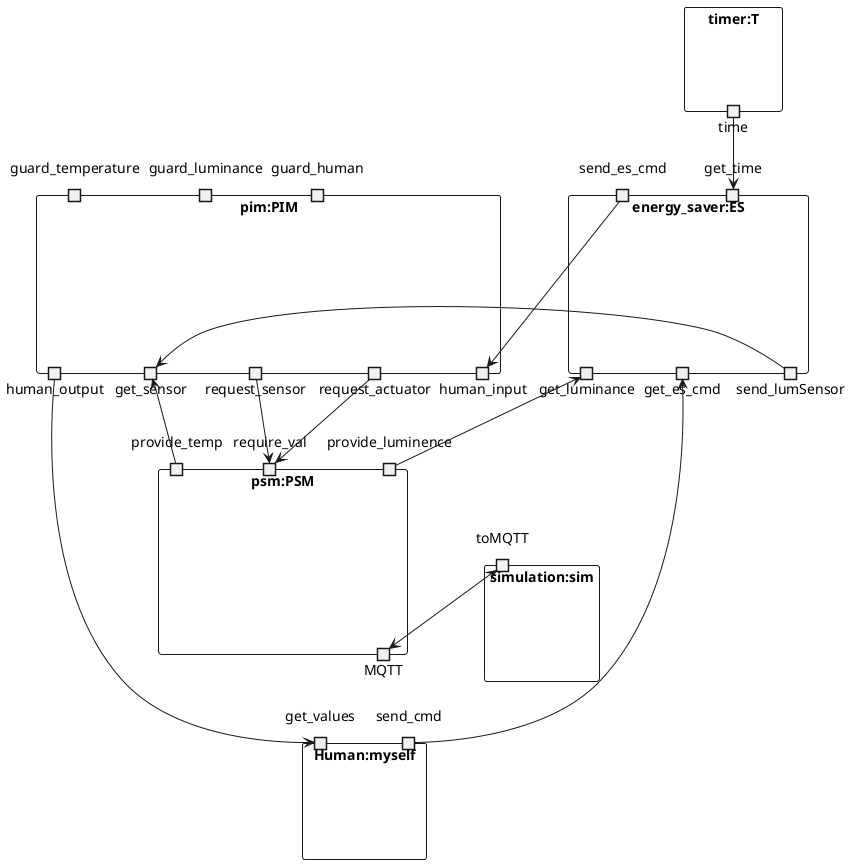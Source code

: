 @startuml X3D2_MQTT_SIM


rectangle timer:T {
    portout time
}

'PIM
rectangle pim:PIM {
    portout get_sensor
    portout request_sensor
    portout request_actuator
    portout human_input
    portout human_output

    'guards
    port guard_temperature
    port guard_luminance
    port guard_human
}

'PSM
rectangle psm:PSM {
    portin provide_temp
    portin provide_luminence
    portin require_val
    portin require_val

    portout MQTT
}
'Human
rectangle Human:myself {
    port send_cmd
    portin get_values
}

'SIM
rectangle simulation:sim {
    port toMQTT
}

'energy saver
rectangle energy_saver:ES {
    portin send_es_cmd
    portin get_time

    portout get_es_cmd
    portout get_luminance
    portout send_lumSensor
}
 
provide_temp --> get_sensor
provide_luminence --> get_luminance

send_lumSensor --> get_sensor

send_cmd --> get_es_cmd
send_es_cmd ---> human_input
 
request_sensor --> require_val
request_actuator --> require_val
human_output -----> get_values
 
time --> get_time

toMQTT <--> MQTT
@enduml

